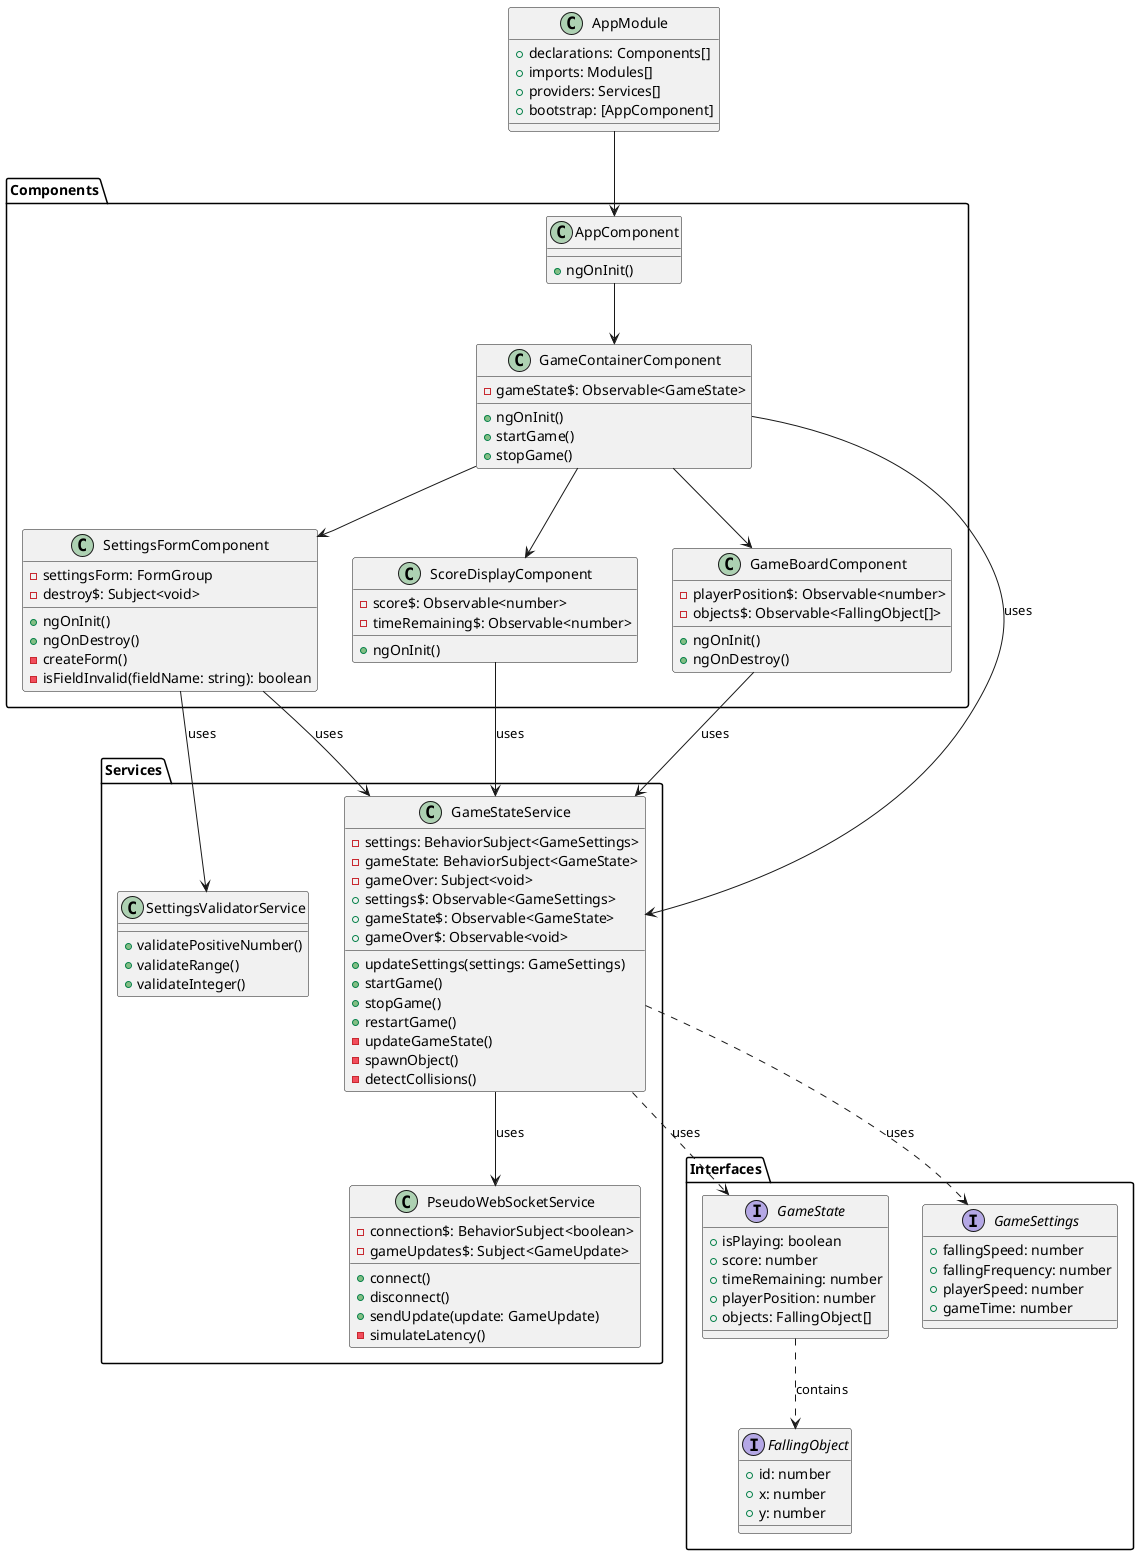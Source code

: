 @startuml SlotGame

package "Components" {
    class AppComponent {
        +ngOnInit()
    }

    class GameContainerComponent {
        -gameState$: Observable<GameState>
        +ngOnInit()
        +startGame()
        +stopGame()
    }

    class SettingsFormComponent {
        -settingsForm: FormGroup
        -destroy$: Subject<void>
        +ngOnInit()
        +ngOnDestroy()
        -createForm()
        -isFieldInvalid(fieldName: string): boolean
    }

    class GameBoardComponent {
        -playerPosition$: Observable<number>
        -objects$: Observable<FallingObject[]>
        +ngOnInit()
        +ngOnDestroy()
    }

    class ScoreDisplayComponent {
        -score$: Observable<number>
        -timeRemaining$: Observable<number>
        +ngOnInit()
    }
}

package "Services" {
    class GameStateService {
        -settings: BehaviorSubject<GameSettings>
        -gameState: BehaviorSubject<GameState>
        -gameOver: Subject<void>
        +settings$: Observable<GameSettings>
        +gameState$: Observable<GameState>
        +gameOver$: Observable<void>
        +updateSettings(settings: GameSettings)
        +startGame()
        +stopGame()
        +restartGame()
        -updateGameState()
        -spawnObject()
        -detectCollisions()
    }

    class PseudoWebSocketService {
        -connection$: BehaviorSubject<boolean>
        -gameUpdates$: Subject<GameUpdate>
        +connect()
        +disconnect()
        +sendUpdate(update: GameUpdate)
        -simulateLatency()
    }

    class SettingsValidatorService {
        +validatePositiveNumber()
        +validateRange()
        +validateInteger()
    }
}

package "Interfaces" {
    interface GameSettings {
        +fallingSpeed: number
        +fallingFrequency: number
        +playerSpeed: number
        +gameTime: number
    }

    interface GameState {
        +isPlaying: boolean
        +score: number
        +timeRemaining: number
        +playerPosition: number
        +objects: FallingObject[]
    }

    interface FallingObject {
        +id: number
        +x: number
        +y: number
    }
}

' Module
class AppModule {
    +declarations: Components[]
    +imports: Modules[]
    +providers: Services[]
    +bootstrap: [AppComponent]
}

' Relationships
AppModule --> AppComponent
AppComponent --> GameContainerComponent
GameContainerComponent --> SettingsFormComponent
GameContainerComponent --> GameBoardComponent
GameContainerComponent --> ScoreDisplayComponent

GameStateService ..> GameState: uses
GameStateService ..> GameSettings: uses
GameState ..> FallingObject: contains

SettingsFormComponent --> GameStateService: uses
SettingsFormComponent --> SettingsValidatorService: uses
GameBoardComponent --> GameStateService: uses
ScoreDisplayComponent --> GameStateService: uses
GameContainerComponent --> GameStateService: uses
GameStateService --> PseudoWebSocketService: uses

@enduml